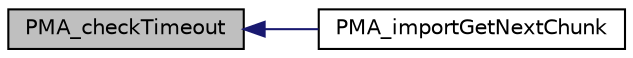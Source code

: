 digraph G
{
  edge [fontname="Helvetica",fontsize="10",labelfontname="Helvetica",labelfontsize="10"];
  node [fontname="Helvetica",fontsize="10",shape=record];
  rankdir="LR";
  Node1 [label="PMA_checkTimeout",height=0.2,width=0.4,color="black", fillcolor="grey75", style="filled" fontcolor="black"];
  Node1 -> Node2 [dir="back",color="midnightblue",fontsize="10",style="solid",fontname="Helvetica"];
  Node2 [label="PMA_importGetNextChunk",height=0.2,width=0.4,color="black", fillcolor="white", style="filled",URL="$import_8lib_8php.html#adb0307447ce45c347a2ed57d5fd859e9",tooltip="Returns next part of imported file/buffer."];
}
